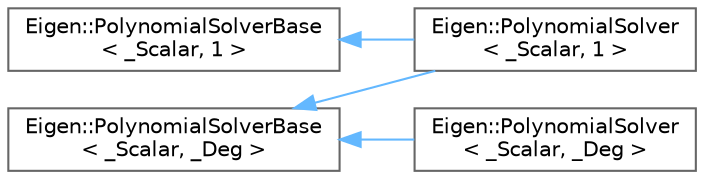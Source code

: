 digraph "类继承关系图"
{
 // LATEX_PDF_SIZE
  bgcolor="transparent";
  edge [fontname=Helvetica,fontsize=10,labelfontname=Helvetica,labelfontsize=10];
  node [fontname=Helvetica,fontsize=10,shape=box,height=0.2,width=0.4];
  rankdir="LR";
  Node0 [id="Node000000",label="Eigen::PolynomialSolverBase\l\< _Scalar, _Deg \>",height=0.2,width=0.4,color="grey40", fillcolor="white", style="filled",URL="$class_eigen_1_1_polynomial_solver_base.html",tooltip="Defined to be inherited by polynomial solvers: it provides convenient methods such as"];
  Node0 -> Node1 [id="edge4674_Node000000_Node000001",dir="back",color="steelblue1",style="solid",tooltip=" "];
  Node1 [id="Node000001",label="Eigen::PolynomialSolver\l\< _Scalar, 1 \>",height=0.2,width=0.4,color="grey40", fillcolor="white", style="filled",URL="$class_eigen_1_1_polynomial_solver_3_01___scalar_00_011_01_4.html",tooltip=" "];
  Node0 -> Node3 [id="edge4675_Node000000_Node000003",dir="back",color="steelblue1",style="solid",tooltip=" "];
  Node3 [id="Node000003",label="Eigen::PolynomialSolver\l\< _Scalar, _Deg \>",height=0.2,width=0.4,color="grey40", fillcolor="white", style="filled",URL="$class_eigen_1_1_polynomial_solver.html",tooltip="A polynomial solver"];
  Node2 [id="Node000002",label="Eigen::PolynomialSolverBase\l\< _Scalar, 1 \>",height=0.2,width=0.4,color="grey40", fillcolor="white", style="filled",URL="$class_eigen_1_1_polynomial_solver_base.html",tooltip=" "];
  Node2 -> Node1 [id="edge4676_Node000002_Node000001",dir="back",color="steelblue1",style="solid",tooltip=" "];
}
